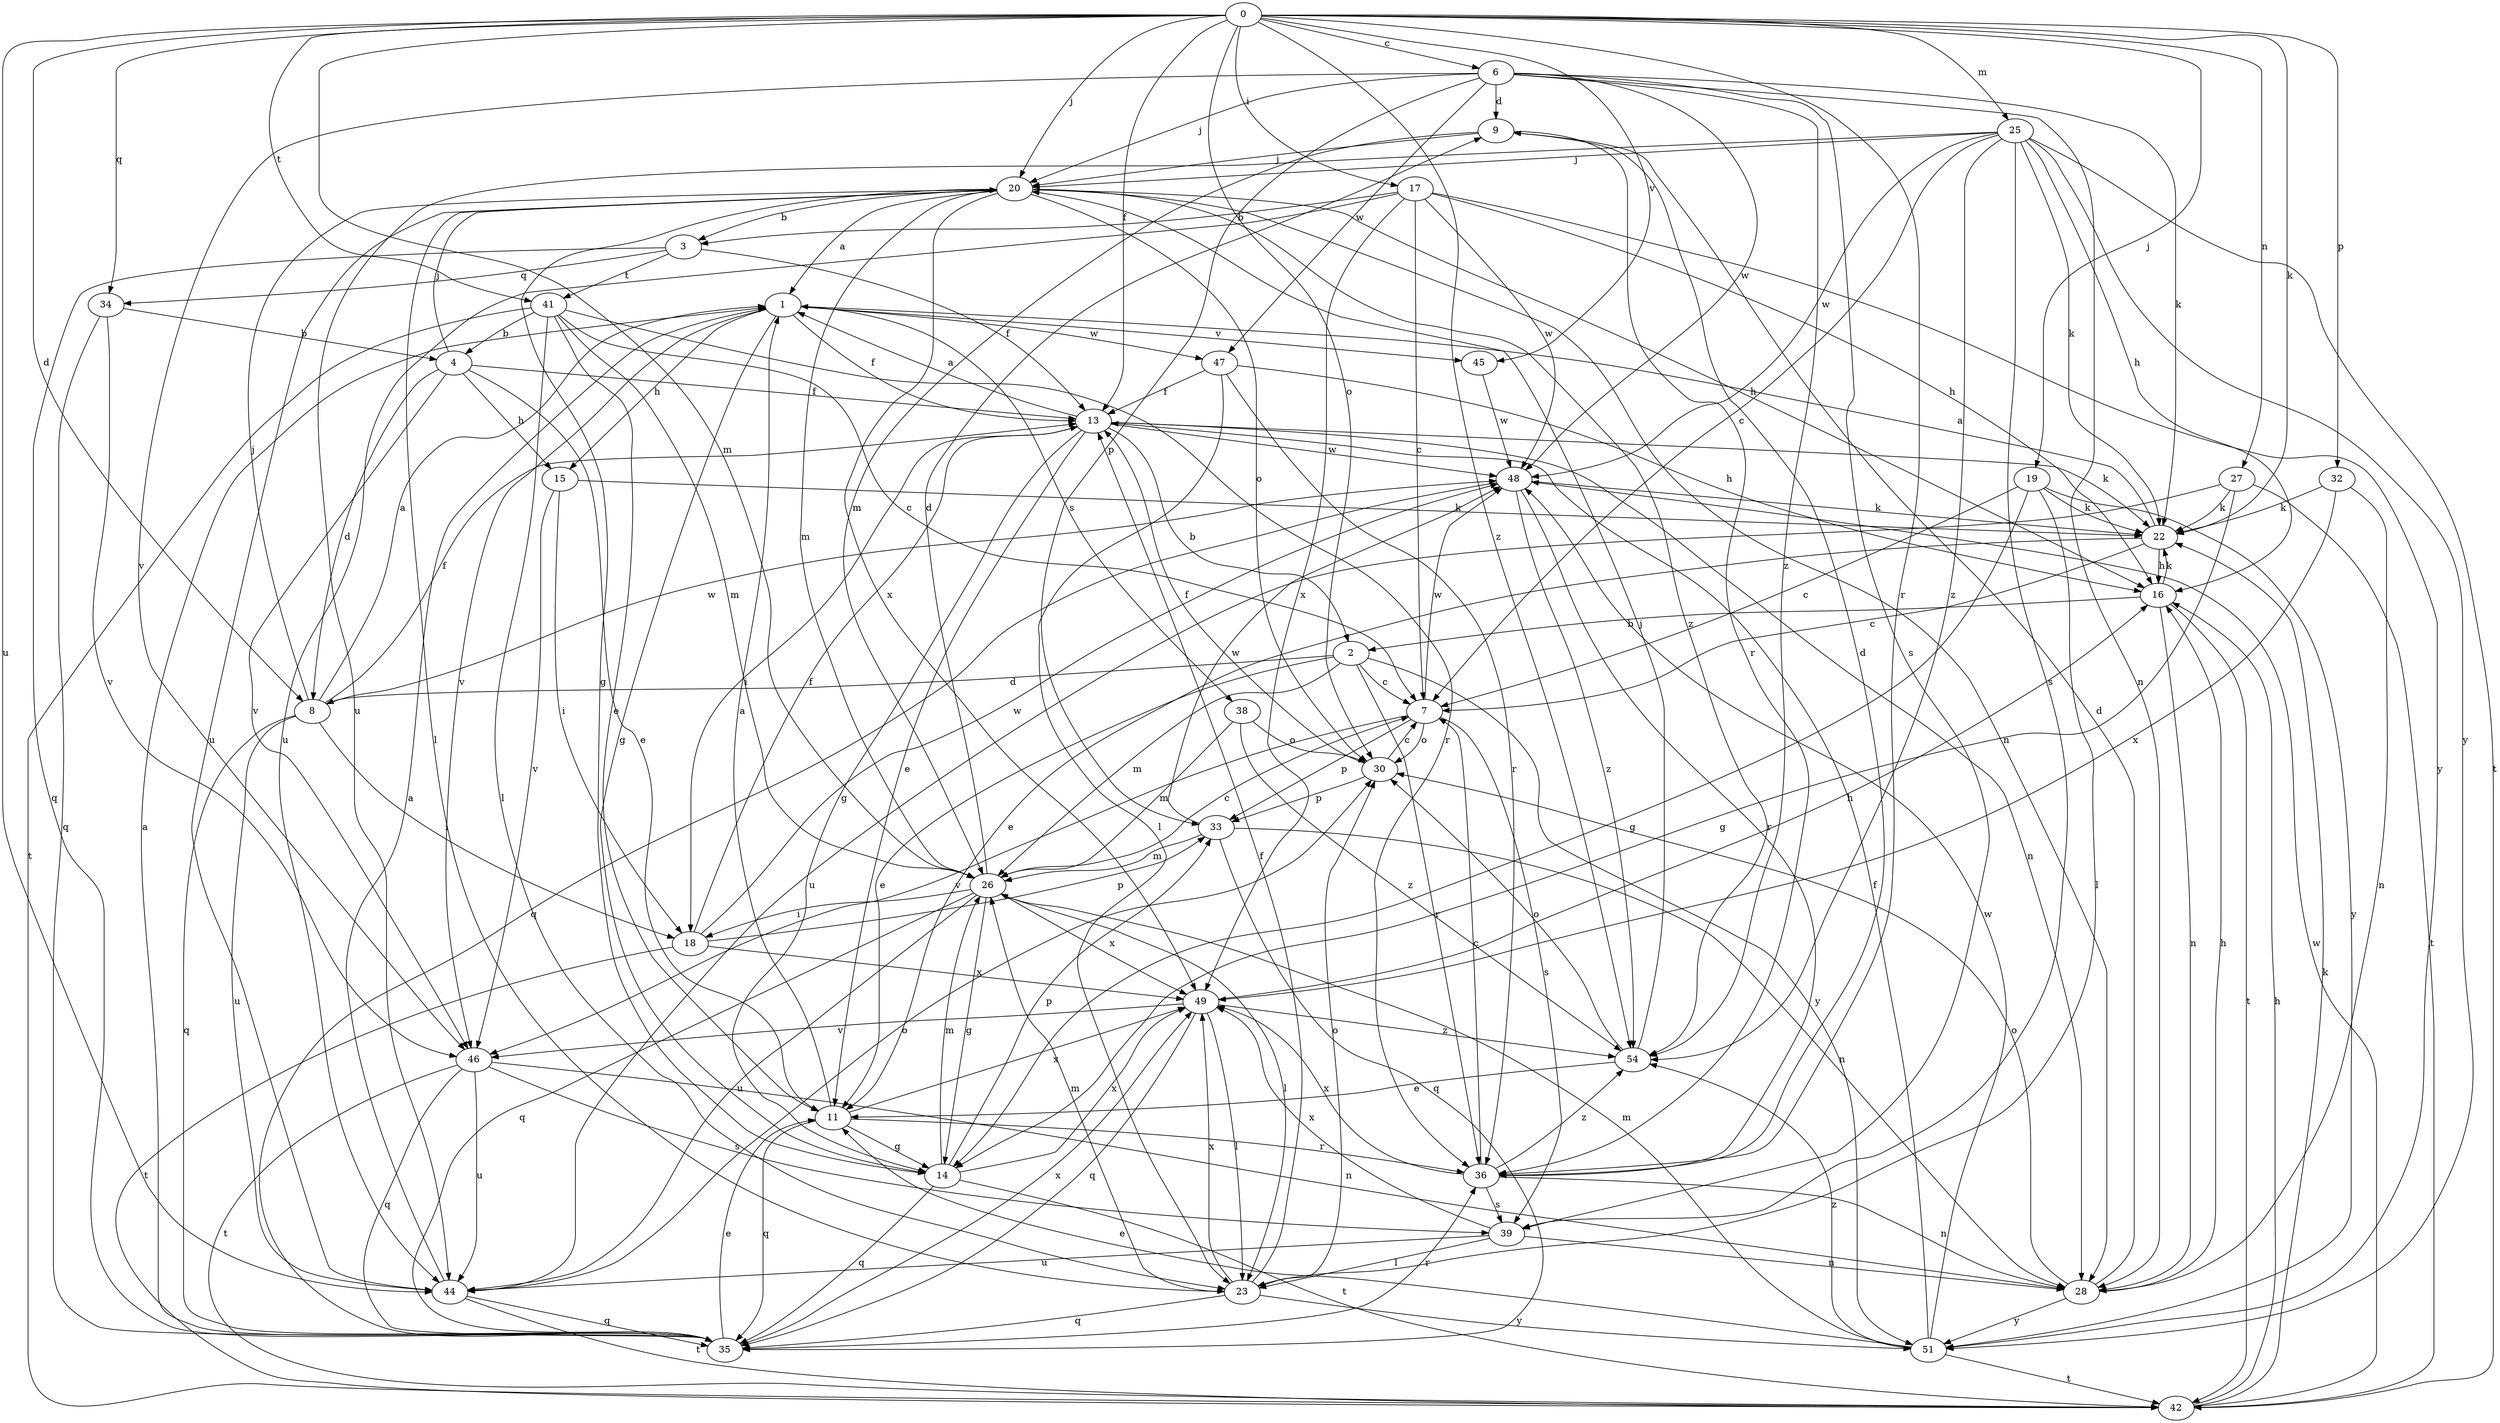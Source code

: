 strict digraph  {
0;
1;
2;
3;
4;
6;
7;
8;
9;
11;
13;
14;
15;
16;
17;
18;
19;
20;
22;
23;
25;
26;
27;
28;
30;
32;
33;
34;
35;
36;
38;
39;
41;
42;
44;
45;
46;
47;
48;
49;
51;
54;
0 -> 6  [label=c];
0 -> 8  [label=d];
0 -> 13  [label=f];
0 -> 17  [label=i];
0 -> 19  [label=j];
0 -> 20  [label=j];
0 -> 22  [label=k];
0 -> 25  [label=m];
0 -> 26  [label=m];
0 -> 27  [label=n];
0 -> 30  [label=o];
0 -> 32  [label=p];
0 -> 34  [label=q];
0 -> 36  [label=r];
0 -> 41  [label=t];
0 -> 44  [label=u];
0 -> 45  [label=v];
0 -> 54  [label=z];
1 -> 13  [label=f];
1 -> 14  [label=g];
1 -> 15  [label=h];
1 -> 38  [label=s];
1 -> 45  [label=v];
1 -> 46  [label=v];
1 -> 47  [label=w];
2 -> 7  [label=c];
2 -> 8  [label=d];
2 -> 11  [label=e];
2 -> 26  [label=m];
2 -> 36  [label=r];
2 -> 51  [label=y];
3 -> 13  [label=f];
3 -> 34  [label=q];
3 -> 35  [label=q];
3 -> 41  [label=t];
4 -> 8  [label=d];
4 -> 11  [label=e];
4 -> 13  [label=f];
4 -> 15  [label=h];
4 -> 20  [label=j];
4 -> 46  [label=v];
6 -> 9  [label=d];
6 -> 20  [label=j];
6 -> 22  [label=k];
6 -> 28  [label=n];
6 -> 33  [label=p];
6 -> 39  [label=s];
6 -> 46  [label=v];
6 -> 47  [label=w];
6 -> 48  [label=w];
6 -> 54  [label=z];
7 -> 30  [label=o];
7 -> 33  [label=p];
7 -> 39  [label=s];
7 -> 46  [label=v];
7 -> 48  [label=w];
8 -> 1  [label=a];
8 -> 13  [label=f];
8 -> 18  [label=i];
8 -> 20  [label=j];
8 -> 35  [label=q];
8 -> 44  [label=u];
8 -> 48  [label=w];
9 -> 20  [label=j];
9 -> 26  [label=m];
9 -> 36  [label=r];
11 -> 1  [label=a];
11 -> 14  [label=g];
11 -> 35  [label=q];
11 -> 36  [label=r];
11 -> 49  [label=x];
13 -> 1  [label=a];
13 -> 2  [label=b];
13 -> 11  [label=e];
13 -> 14  [label=g];
13 -> 18  [label=i];
13 -> 22  [label=k];
13 -> 28  [label=n];
13 -> 48  [label=w];
14 -> 26  [label=m];
14 -> 33  [label=p];
14 -> 35  [label=q];
14 -> 42  [label=t];
14 -> 49  [label=x];
15 -> 18  [label=i];
15 -> 22  [label=k];
15 -> 46  [label=v];
16 -> 2  [label=b];
16 -> 22  [label=k];
16 -> 28  [label=n];
16 -> 42  [label=t];
17 -> 3  [label=b];
17 -> 7  [label=c];
17 -> 16  [label=h];
17 -> 44  [label=u];
17 -> 48  [label=w];
17 -> 49  [label=x];
17 -> 51  [label=y];
18 -> 13  [label=f];
18 -> 33  [label=p];
18 -> 42  [label=t];
18 -> 48  [label=w];
18 -> 49  [label=x];
19 -> 7  [label=c];
19 -> 14  [label=g];
19 -> 22  [label=k];
19 -> 23  [label=l];
19 -> 51  [label=y];
20 -> 1  [label=a];
20 -> 3  [label=b];
20 -> 14  [label=g];
20 -> 16  [label=h];
20 -> 23  [label=l];
20 -> 26  [label=m];
20 -> 28  [label=n];
20 -> 30  [label=o];
20 -> 44  [label=u];
20 -> 49  [label=x];
20 -> 54  [label=z];
22 -> 1  [label=a];
22 -> 7  [label=c];
22 -> 11  [label=e];
22 -> 16  [label=h];
23 -> 13  [label=f];
23 -> 26  [label=m];
23 -> 30  [label=o];
23 -> 35  [label=q];
23 -> 49  [label=x];
23 -> 51  [label=y];
25 -> 7  [label=c];
25 -> 16  [label=h];
25 -> 20  [label=j];
25 -> 22  [label=k];
25 -> 39  [label=s];
25 -> 42  [label=t];
25 -> 44  [label=u];
25 -> 48  [label=w];
25 -> 51  [label=y];
25 -> 54  [label=z];
26 -> 7  [label=c];
26 -> 9  [label=d];
26 -> 14  [label=g];
26 -> 18  [label=i];
26 -> 23  [label=l];
26 -> 35  [label=q];
26 -> 44  [label=u];
26 -> 49  [label=x];
27 -> 14  [label=g];
27 -> 22  [label=k];
27 -> 42  [label=t];
27 -> 44  [label=u];
28 -> 9  [label=d];
28 -> 16  [label=h];
28 -> 30  [label=o];
28 -> 51  [label=y];
30 -> 7  [label=c];
30 -> 13  [label=f];
30 -> 33  [label=p];
32 -> 22  [label=k];
32 -> 28  [label=n];
32 -> 49  [label=x];
33 -> 26  [label=m];
33 -> 28  [label=n];
33 -> 35  [label=q];
33 -> 48  [label=w];
34 -> 4  [label=b];
34 -> 35  [label=q];
34 -> 46  [label=v];
35 -> 1  [label=a];
35 -> 11  [label=e];
35 -> 36  [label=r];
35 -> 49  [label=x];
36 -> 7  [label=c];
36 -> 9  [label=d];
36 -> 28  [label=n];
36 -> 39  [label=s];
36 -> 49  [label=x];
36 -> 54  [label=z];
38 -> 26  [label=m];
38 -> 30  [label=o];
38 -> 54  [label=z];
39 -> 23  [label=l];
39 -> 28  [label=n];
39 -> 44  [label=u];
39 -> 49  [label=x];
41 -> 4  [label=b];
41 -> 7  [label=c];
41 -> 11  [label=e];
41 -> 23  [label=l];
41 -> 26  [label=m];
41 -> 36  [label=r];
41 -> 42  [label=t];
42 -> 16  [label=h];
42 -> 22  [label=k];
42 -> 48  [label=w];
44 -> 1  [label=a];
44 -> 30  [label=o];
44 -> 35  [label=q];
44 -> 42  [label=t];
45 -> 48  [label=w];
46 -> 28  [label=n];
46 -> 35  [label=q];
46 -> 39  [label=s];
46 -> 42  [label=t];
46 -> 44  [label=u];
47 -> 13  [label=f];
47 -> 16  [label=h];
47 -> 23  [label=l];
47 -> 36  [label=r];
48 -> 22  [label=k];
48 -> 35  [label=q];
48 -> 36  [label=r];
48 -> 54  [label=z];
49 -> 16  [label=h];
49 -> 23  [label=l];
49 -> 35  [label=q];
49 -> 46  [label=v];
49 -> 54  [label=z];
51 -> 11  [label=e];
51 -> 13  [label=f];
51 -> 26  [label=m];
51 -> 42  [label=t];
51 -> 48  [label=w];
51 -> 54  [label=z];
54 -> 11  [label=e];
54 -> 20  [label=j];
54 -> 30  [label=o];
}
